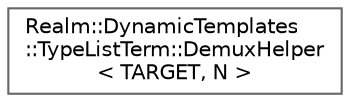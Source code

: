 digraph "Graphical Class Hierarchy"
{
 // LATEX_PDF_SIZE
  bgcolor="transparent";
  edge [fontname=Helvetica,fontsize=10,labelfontname=Helvetica,labelfontsize=10];
  node [fontname=Helvetica,fontsize=10,shape=box,height=0.2,width=0.4];
  rankdir="LR";
  Node0 [id="Node000000",label="Realm::DynamicTemplates\l::TypeListTerm::DemuxHelper\l\< TARGET, N \>",height=0.2,width=0.4,color="grey40", fillcolor="white", style="filled",URL="$structRealm_1_1DynamicTemplates_1_1TypeListTerm_1_1DemuxHelper.html",tooltip=" "];
}
